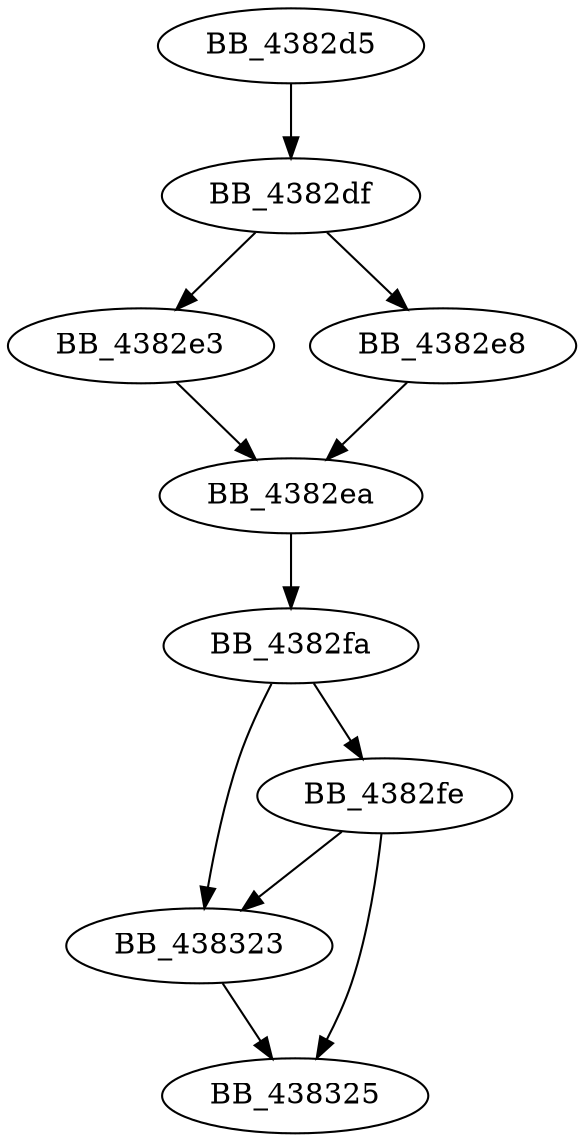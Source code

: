 DiGraph unknown_libname_50{
BB_4382d5->BB_4382df
BB_4382df->BB_4382e3
BB_4382df->BB_4382e8
BB_4382e3->BB_4382ea
BB_4382e8->BB_4382ea
BB_4382ea->BB_4382fa
BB_4382fa->BB_4382fe
BB_4382fa->BB_438323
BB_4382fe->BB_438323
BB_4382fe->BB_438325
BB_438323->BB_438325
}
